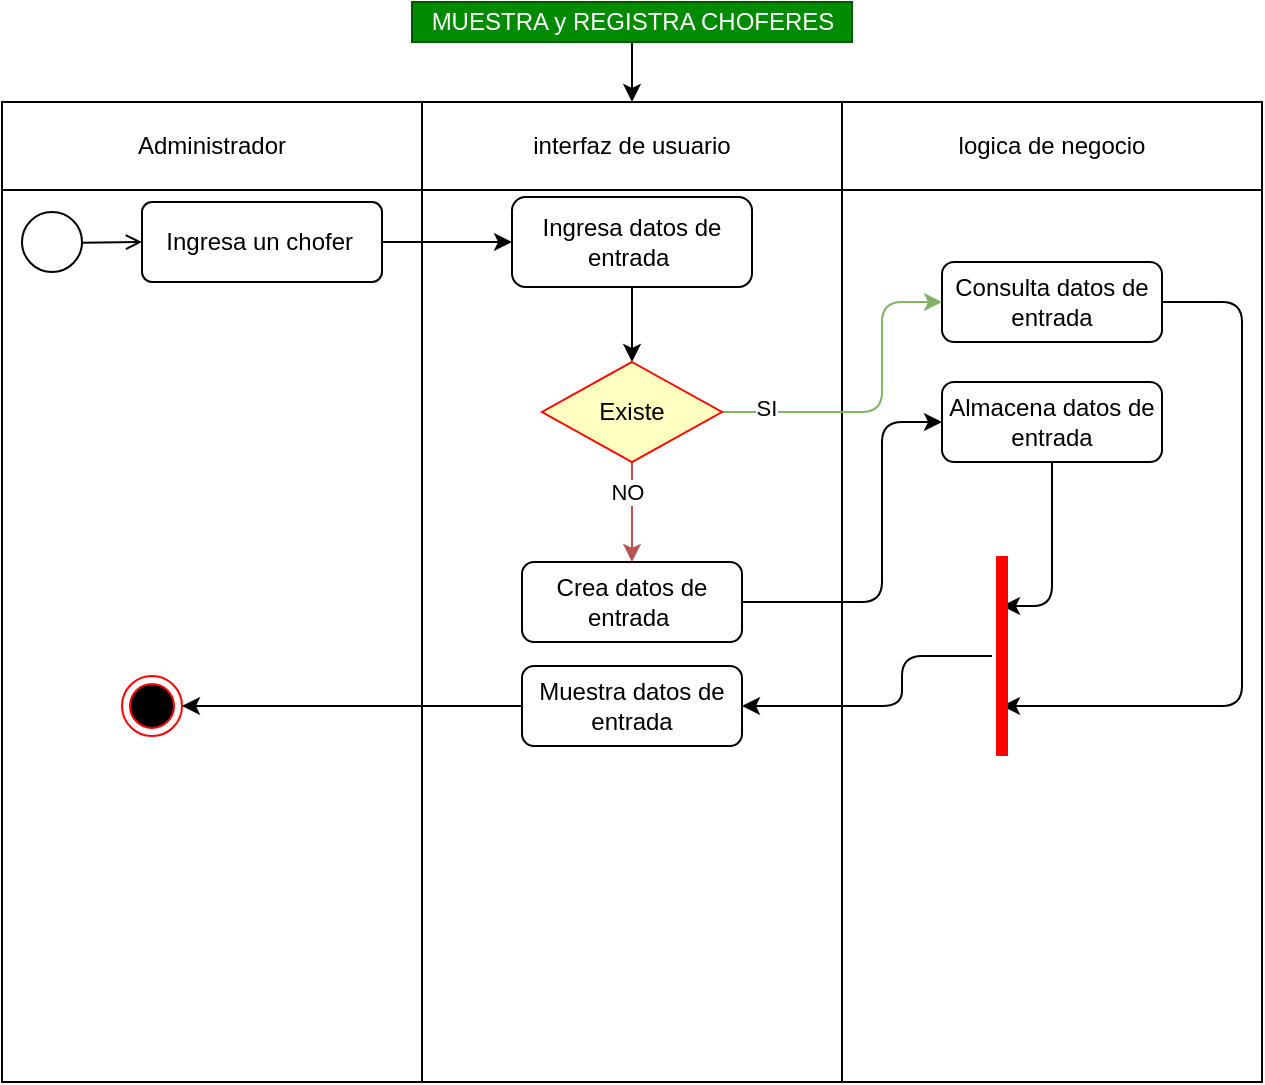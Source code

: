<mxfile>
    <diagram id="PQX_DsLkATgfhDQ8bXcr" name="Page-1">
        <mxGraphModel dx="758" dy="607" grid="1" gridSize="10" guides="1" tooltips="1" connect="1" arrows="1" fold="1" page="1" pageScale="1" pageWidth="827" pageHeight="1169" math="0" shadow="0">
            <root>
                <mxCell id="0"/>
                <mxCell id="1" parent="0"/>
                <mxCell id="2" value="" style="shape=table;startSize=0;container=1;collapsible=0;childLayout=tableLayout;" vertex="1" parent="1">
                    <mxGeometry x="60" y="240" width="630" height="490" as="geometry"/>
                </mxCell>
                <mxCell id="3" value="" style="shape=partialRectangle;collapsible=0;dropTarget=0;pointerEvents=0;fillColor=none;top=0;left=0;bottom=0;right=0;points=[[0,0.5],[1,0.5]];portConstraint=eastwest;" vertex="1" parent="2">
                    <mxGeometry width="630" height="44" as="geometry"/>
                </mxCell>
                <mxCell id="4" value="Administrador" style="shape=partialRectangle;html=1;whiteSpace=wrap;connectable=0;overflow=hidden;fillColor=none;top=0;left=0;bottom=0;right=0;pointerEvents=1;" vertex="1" parent="3">
                    <mxGeometry width="210" height="44" as="geometry">
                        <mxRectangle width="210" height="44" as="alternateBounds"/>
                    </mxGeometry>
                </mxCell>
                <mxCell id="5" value="interfaz de usuario" style="shape=partialRectangle;html=1;whiteSpace=wrap;connectable=0;overflow=hidden;fillColor=none;top=0;left=0;bottom=0;right=0;pointerEvents=1;" vertex="1" parent="3">
                    <mxGeometry x="210" width="210" height="44" as="geometry">
                        <mxRectangle width="210" height="44" as="alternateBounds"/>
                    </mxGeometry>
                </mxCell>
                <mxCell id="6" value="logica de negocio" style="shape=partialRectangle;html=1;whiteSpace=wrap;connectable=0;overflow=hidden;fillColor=none;top=0;left=0;bottom=0;right=0;pointerEvents=1;" vertex="1" parent="3">
                    <mxGeometry x="420" width="210" height="44" as="geometry">
                        <mxRectangle width="210" height="44" as="alternateBounds"/>
                    </mxGeometry>
                </mxCell>
                <mxCell id="7" value="" style="shape=partialRectangle;collapsible=0;dropTarget=0;pointerEvents=0;fillColor=none;top=0;left=0;bottom=0;right=0;points=[[0,0.5],[1,0.5]];portConstraint=eastwest;" vertex="1" parent="2">
                    <mxGeometry y="44" width="630" height="446" as="geometry"/>
                </mxCell>
                <mxCell id="8" value="" style="shape=partialRectangle;html=1;whiteSpace=wrap;connectable=0;overflow=hidden;fillColor=none;top=0;left=0;bottom=0;right=0;pointerEvents=1;" vertex="1" parent="7">
                    <mxGeometry width="210" height="446" as="geometry">
                        <mxRectangle width="210" height="446" as="alternateBounds"/>
                    </mxGeometry>
                </mxCell>
                <mxCell id="9" value="" style="shape=partialRectangle;html=1;whiteSpace=wrap;connectable=0;overflow=hidden;fillColor=none;top=0;left=0;bottom=0;right=0;pointerEvents=1;" vertex="1" parent="7">
                    <mxGeometry x="210" width="210" height="446" as="geometry">
                        <mxRectangle width="210" height="446" as="alternateBounds"/>
                    </mxGeometry>
                </mxCell>
                <mxCell id="10" value="" style="shape=partialRectangle;html=1;whiteSpace=wrap;connectable=0;overflow=hidden;fillColor=none;top=0;left=0;bottom=0;right=0;pointerEvents=1;" vertex="1" parent="7">
                    <mxGeometry x="420" width="210" height="446" as="geometry">
                        <mxRectangle width="210" height="446" as="alternateBounds"/>
                    </mxGeometry>
                </mxCell>
                <mxCell id="11" style="edgeStyle=none;html=1;entryX=0.25;entryY=0.5;entryDx=0;entryDy=0;entryPerimeter=0;" edge="1" parent="1" source="12" target="34">
                    <mxGeometry relative="1" as="geometry">
                        <mxPoint x="585" y="540" as="targetPoint"/>
                        <Array as="points">
                            <mxPoint x="680" y="340"/>
                            <mxPoint x="680" y="542"/>
                        </Array>
                    </mxGeometry>
                </mxCell>
                <mxCell id="12" value="Consulta datos de entrada" style="rounded=1;whiteSpace=wrap;html=1;fillColor=#FFFFFF;fontColor=#000000;" vertex="1" parent="1">
                    <mxGeometry x="530" y="320" width="110" height="40" as="geometry"/>
                </mxCell>
                <mxCell id="13" style="edgeStyle=none;html=1;entryX=0;entryY=0.5;entryDx=0;entryDy=0;" edge="1" parent="1" source="14" target="21">
                    <mxGeometry relative="1" as="geometry">
                        <mxPoint x="320" y="310" as="targetPoint"/>
                    </mxGeometry>
                </mxCell>
                <mxCell id="14" value="&lt;span style=&quot;color: rgb(0 , 0 , 0)&quot;&gt;Ingresa un chofer&amp;nbsp;&lt;/span&gt;" style="html=1;align=center;verticalAlign=middle;rounded=1;absoluteArcSize=1;arcSize=10;dashed=0;fillColor=#FFFFFF;" vertex="1" parent="1">
                    <mxGeometry x="130" y="290" width="120" height="40" as="geometry"/>
                </mxCell>
                <mxCell id="15" value="" style="ellipse;html=1;fillColor=#FFFFFF;" vertex="1" parent="1">
                    <mxGeometry x="70" y="295" width="30" height="30" as="geometry"/>
                </mxCell>
                <mxCell id="16" value="" style="endArrow=open;html=1;rounded=0;align=center;verticalAlign=top;endFill=0;labelBackgroundColor=none;endSize=6;entryX=0;entryY=0.5;entryDx=0;entryDy=0;" edge="1" parent="1" source="15" target="14">
                    <mxGeometry relative="1" as="geometry">
                        <mxPoint x="130" y="305" as="targetPoint"/>
                    </mxGeometry>
                </mxCell>
                <mxCell id="17" value="" style="ellipse;html=1;shape=endState;fillColor=#000000;strokeColor=#ff0000;" vertex="1" parent="1">
                    <mxGeometry x="120" y="527" width="30" height="30" as="geometry"/>
                </mxCell>
                <mxCell id="18" value="" style="edgeStyle=none;html=1;" edge="1" parent="1" source="19" target="3">
                    <mxGeometry relative="1" as="geometry"/>
                </mxCell>
                <mxCell id="19" value="MUESTRA y REGISTRA CHOFERES" style="text;html=1;resizable=0;autosize=1;align=center;verticalAlign=middle;points=[];rounded=0;fillColor=#008a00;fontColor=#ffffff;strokeColor=#005700;" vertex="1" parent="1">
                    <mxGeometry x="265" y="190" width="220" height="20" as="geometry"/>
                </mxCell>
                <mxCell id="20" style="edgeStyle=none;html=1;entryX=0.5;entryY=0;entryDx=0;entryDy=0;" edge="1" parent="1" source="21" target="26">
                    <mxGeometry relative="1" as="geometry"/>
                </mxCell>
                <mxCell id="21" value="Ingresa datos de entrada&amp;nbsp;" style="whiteSpace=wrap;html=1;fillColor=#FFFFFF;fontColor=#000000;rounded=1;" vertex="1" parent="1">
                    <mxGeometry x="315" y="287.5" width="120" height="45" as="geometry"/>
                </mxCell>
                <mxCell id="22" style="edgeStyle=none;html=1;entryX=0;entryY=0.5;entryDx=0;entryDy=0;fillColor=#d5e8d4;gradientColor=#97d077;strokeColor=#82b366;" edge="1" parent="1" source="26" target="12">
                    <mxGeometry relative="1" as="geometry">
                        <Array as="points">
                            <mxPoint x="500" y="395"/>
                            <mxPoint x="500" y="340"/>
                        </Array>
                    </mxGeometry>
                </mxCell>
                <mxCell id="23" value="SI" style="edgeLabel;html=1;align=center;verticalAlign=middle;resizable=0;points=[];" vertex="1" connectable="0" parent="22">
                    <mxGeometry x="-0.739" y="2" relative="1" as="geometry">
                        <mxPoint as="offset"/>
                    </mxGeometry>
                </mxCell>
                <mxCell id="24" style="edgeStyle=none;html=1;entryX=0.5;entryY=0;entryDx=0;entryDy=0;fillColor=#f8cecc;strokeColor=#b85450;gradientColor=#ea6b66;" edge="1" parent="1" source="26" target="30">
                    <mxGeometry relative="1" as="geometry"/>
                </mxCell>
                <mxCell id="25" value="NO&amp;nbsp;" style="edgeLabel;html=1;align=center;verticalAlign=middle;resizable=0;points=[];" vertex="1" connectable="0" parent="24">
                    <mxGeometry x="-0.406" y="-1" relative="1" as="geometry">
                        <mxPoint as="offset"/>
                    </mxGeometry>
                </mxCell>
                <mxCell id="26" value="&lt;span style=&quot;color: rgb(0 , 0 , 0)&quot;&gt;Existe&lt;/span&gt;" style="rhombus;whiteSpace=wrap;html=1;fillColor=#ffffc0;strokeColor=#ff0000;" vertex="1" parent="1">
                    <mxGeometry x="330" y="370" width="90" height="50" as="geometry"/>
                </mxCell>
                <mxCell id="27" style="edgeStyle=none;html=1;entryX=1;entryY=0.5;entryDx=0;entryDy=0;" edge="1" parent="1" source="28" target="17">
                    <mxGeometry relative="1" as="geometry"/>
                </mxCell>
                <mxCell id="28" value="Muestra datos de entrada" style="rounded=1;whiteSpace=wrap;html=1;fillColor=#FFFFFF;fontColor=#000000;" vertex="1" parent="1">
                    <mxGeometry x="320" y="522" width="110" height="40" as="geometry"/>
                </mxCell>
                <mxCell id="29" style="edgeStyle=none;html=1;entryX=0;entryY=0.5;entryDx=0;entryDy=0;" edge="1" parent="1" source="30" target="32">
                    <mxGeometry relative="1" as="geometry">
                        <Array as="points">
                            <mxPoint x="500" y="490"/>
                            <mxPoint x="500" y="400"/>
                        </Array>
                    </mxGeometry>
                </mxCell>
                <mxCell id="30" value="Crea datos de entrada&amp;nbsp;" style="rounded=1;whiteSpace=wrap;html=1;fillColor=#FFFFFF;fontColor=#000000;" vertex="1" parent="1">
                    <mxGeometry x="320" y="470" width="110" height="40" as="geometry"/>
                </mxCell>
                <mxCell id="31" style="edgeStyle=none;html=1;entryX=0.75;entryY=0.5;entryDx=0;entryDy=0;entryPerimeter=0;" edge="1" parent="1" source="32" target="34">
                    <mxGeometry relative="1" as="geometry">
                        <Array as="points">
                            <mxPoint x="585" y="492"/>
                        </Array>
                    </mxGeometry>
                </mxCell>
                <mxCell id="32" value="Almacena datos de entrada" style="rounded=1;whiteSpace=wrap;html=1;fillColor=#FFFFFF;fontColor=#000000;" vertex="1" parent="1">
                    <mxGeometry x="530" y="380" width="110" height="40" as="geometry"/>
                </mxCell>
                <mxCell id="33" style="edgeStyle=none;html=1;entryX=1;entryY=0.5;entryDx=0;entryDy=0;" edge="1" parent="1" source="34" target="28">
                    <mxGeometry relative="1" as="geometry">
                        <Array as="points">
                            <mxPoint x="510" y="517"/>
                            <mxPoint x="510" y="542"/>
                        </Array>
                    </mxGeometry>
                </mxCell>
                <mxCell id="34" value="" style="shape=line;html=1;strokeWidth=6;strokeColor=#ff0000;rotation=-90;" vertex="1" parent="1">
                    <mxGeometry x="510" y="512" width="100" height="10" as="geometry"/>
                </mxCell>
            </root>
        </mxGraphModel>
    </diagram>
</mxfile>